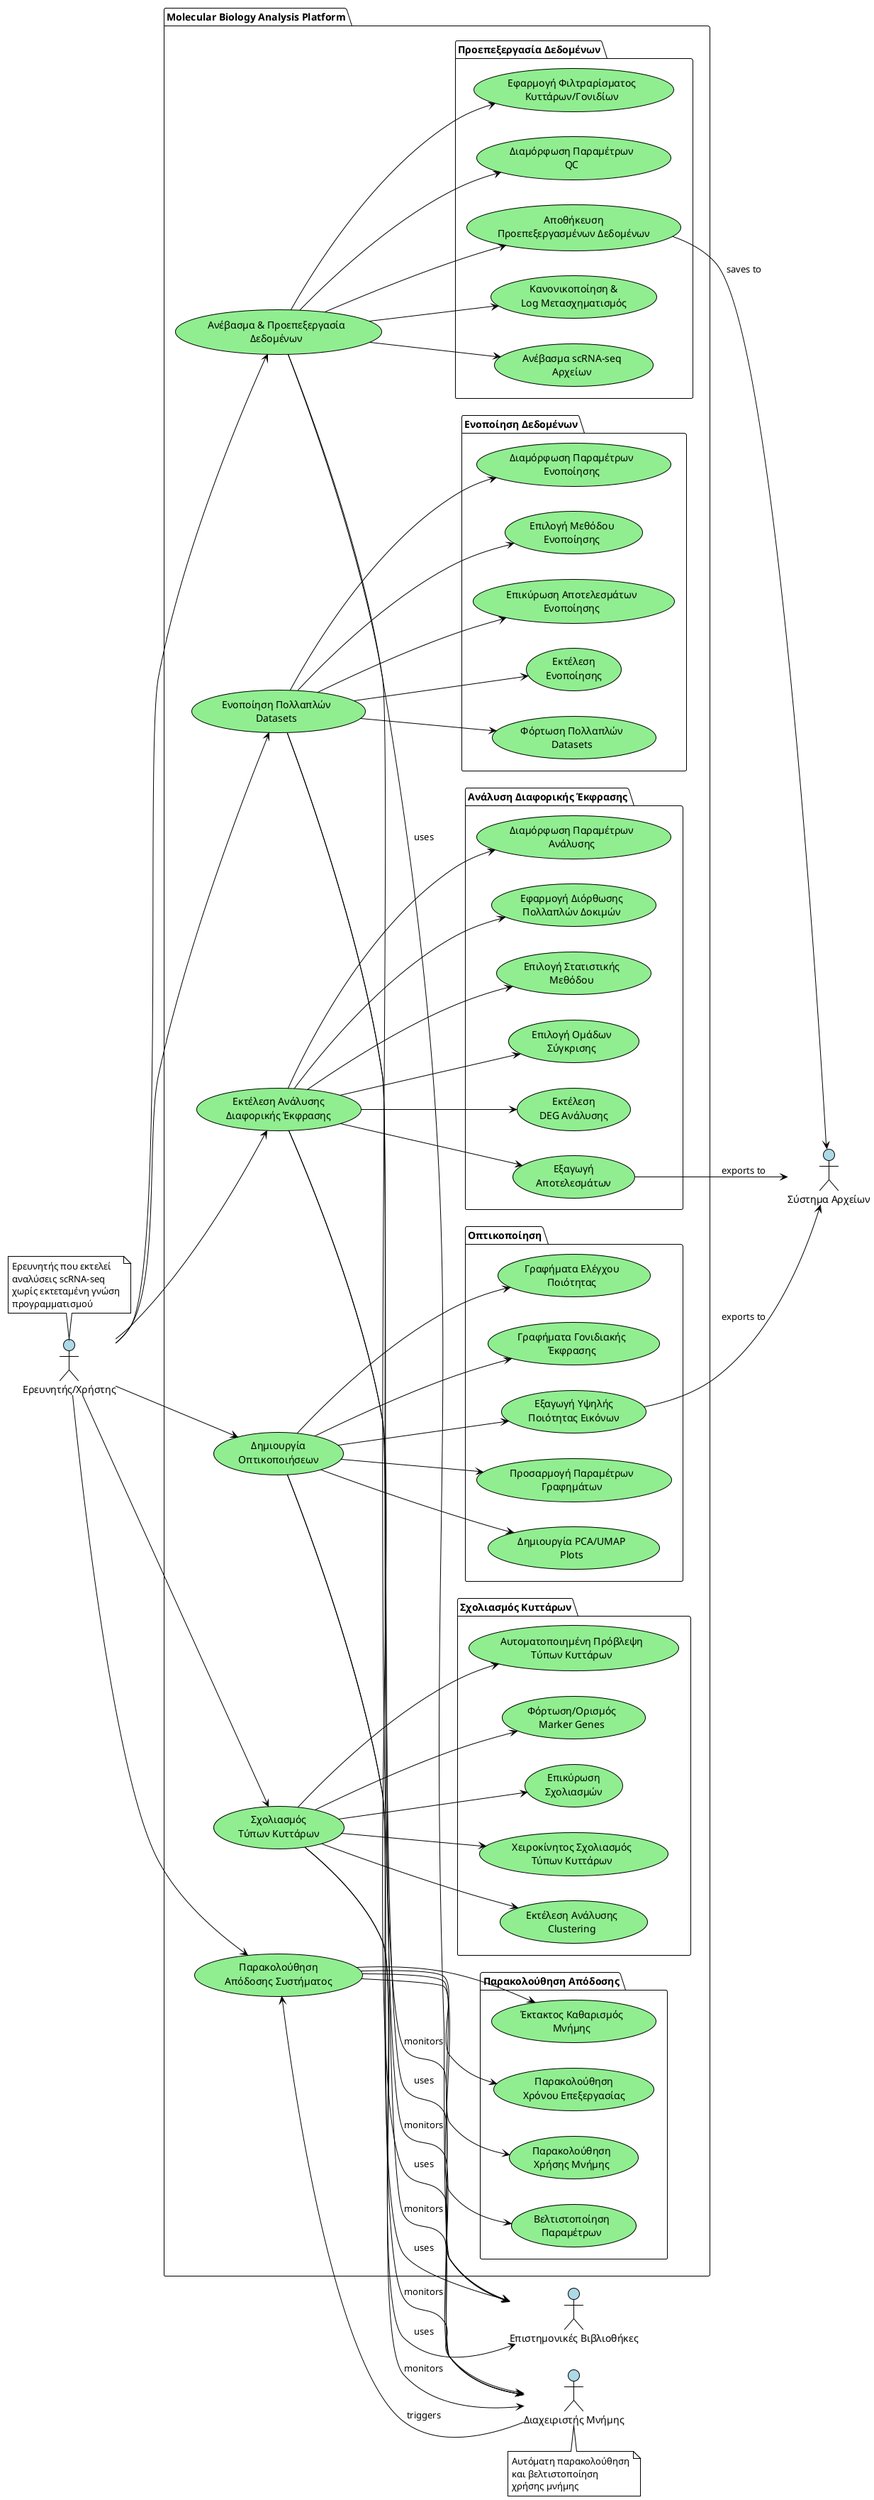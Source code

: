 @startuml MolecularBiologyApp_UseCases

!theme plain
skinparam backgroundColor white
skinparam usecaseBackgroundColor lightgreen
skinparam actorBackgroundColor lightblue

left to right direction

actor "Ερευνητής/Χρήστης" as User
actor "Διαχειριστής Μνήμης" as MemoryManager
actor "Επιστημονικές Βιβλιοθήκες" as ScientificLibs
actor "Σύστημα Αρχείων" as FileSystem

package "Molecular Biology Analysis Platform" {

    ' Main Use Cases
    usecase "Ανέβασμα & Προεπεξεργασία\nΔεδομένων" as UC1
    usecase "Ενοποίηση Πολλαπλών\nDatasets" as UC2
    usecase "Εκτέλεση Ανάλυσης\nΔιαφορικής Έκφρασης" as UC3
    usecase "Δημιουργία\nΟπτικοποιήσεων" as UC4
    usecase "Σχολιασμός\nΤύπων Κυττάρων" as UC5
    usecase "Παρακολούθηση\nΑπόδοσης Συστήματος" as UC6

    ' Data Preprocessing Sub-Use Cases
    package "Προεπεξεργασία Δεδομένων" {
        usecase "Ανέβασμα scRNA-seq\nΑρχείων" as UC1_1
        usecase "Διαμόρφωση Παραμέτρων\nQC" as UC1_2
        usecase "Εφαρμογή Φιλτραρίσματος\nΚυττάρων/Γονιδίων" as UC1_3
        usecase "Κανονικοποίηση &\nLog Μετασχηματισμός" as UC1_4
        usecase "Αποθήκευση\nΠροεπεξεργασμένων Δεδομένων" as UC1_5
    }

    ' Data Integration Sub-Use Cases
    package "Ενοποίηση Δεδομένων" {
        usecase "Φόρτωση Πολλαπλών\nDatasets" as UC2_1
        usecase "Επιλογή Μεθόδου\nΕνοποίησης" as UC2_2
        usecase "Διαμόρφωση Παραμέτρων\nΕνοποίησης" as UC2_3
        usecase "Εκτέλεση\nΕνοποίησης" as UC2_4
        usecase "Επικύρωση Αποτελεσμάτων\nΕνοποίησης" as UC2_5
    }

    ' DEG Analysis Sub-Use Cases
    package "Ανάλυση Διαφορικής Έκφρασης" {
        usecase "Επιλογή Ομάδων\nΣύγκρισης" as UC3_1
        usecase "Επιλογή Στατιστικής\nΜεθόδου" as UC3_2
        usecase "Διαμόρφωση Παραμέτρων\nΑνάλυσης" as UC3_3
        usecase "Εκτέλεση\nDEG Ανάλυσης" as UC3_4
        usecase "Εφαρμογή Διόρθωσης\nΠολλαπλών Δοκιμών" as UC3_5
        usecase "Εξαγωγή\nΑποτελεσμάτων" as UC3_6
    }

    ' Visualization Sub-Use Cases
    package "Οπτικοποίηση" {
        usecase "Δημιουργία PCA/UMAP\nPlots" as UC4_1
        usecase "Γραφήματα Γονιδιακής\nΈκφρασης" as UC4_2
        usecase "Γραφήματα Ελέγχου\nΠοιότητας" as UC4_3
        usecase "Προσαρμογή Παραμέτρων\nΓραφημάτων" as UC4_4
        usecase "Εξαγωγή Υψηλής\nΠοιότητας Εικόνων" as UC4_5
    }

    ' Cell Annotation Sub-Use Cases
    package "Σχολιασμός Κυττάρων" {
        usecase "Εκτέλεση Ανάλυσης\nClustering" as UC5_1
        usecase "Φόρτωση/Ορισμός\nMarker Genes" as UC5_2
        usecase "Αυτοματοποιημένη Πρόβλεψη\nΤύπων Κυττάρων" as UC5_3
        usecase "Χειροκίνητος Σχολιασμός\nΤύπων Κυττάρων" as UC5_4
        usecase "Επικύρωση\nΣχολιασμών" as UC5_5
    }

    ' Performance Monitoring Sub-Use Cases
    package "Παρακολούθηση Απόδοσης" {
        usecase "Παρακολούθηση\nΧρήσης Μνήμης" as UC6_1
        usecase "Παρακολούθηση\nΧρόνου Επεξεργασίας" as UC6_2
        usecase "Έκτακτος Καθαρισμός\nΜνήμης" as UC6_3
        usecase "Βελτιστοποίηση\nΠαραμέτρων" as UC6_4
    }
}

' User interactions
User --> UC1
User --> UC2
User --> UC3
User --> UC4
User --> UC5
User --> UC6

' Sub-use case relationships
UC1 --> UC1_1
UC1 --> UC1_2
UC1 --> UC1_3
UC1 --> UC1_4
UC1 --> UC1_5

UC2 --> UC2_1
UC2 --> UC2_2
UC2 --> UC2_3
UC2 --> UC2_4
UC2 --> UC2_5

UC3 --> UC3_1
UC3 --> UC3_2
UC3 --> UC3_3
UC3 --> UC3_4
UC3 --> UC3_5
UC3 --> UC3_6

UC4 --> UC4_1
UC4 --> UC4_2
UC4 --> UC4_3
UC4 --> UC4_4
UC4 --> UC4_5

UC5 --> UC5_1
UC5 --> UC5_2
UC5 --> UC5_3
UC5 --> UC5_4
UC5 --> UC5_5

UC6 --> UC6_1
UC6 --> UC6_2
UC6 --> UC6_3
UC6 --> UC6_4

' System interactions
UC1 --> MemoryManager : monitors
UC2 --> MemoryManager : monitors
UC3 --> MemoryManager : monitors
UC4 --> MemoryManager : monitors
UC5 --> MemoryManager : monitors

UC1 --> ScientificLibs : uses
UC2 --> ScientificLibs : uses
UC3 --> ScientificLibs : uses
UC4 --> ScientificLibs : uses
UC5 --> ScientificLibs : uses

UC1_5 --> FileSystem : saves to
UC3_6 --> FileSystem : exports to
UC4_5 --> FileSystem : exports to

MemoryManager --> UC6 : triggers

note top of User
    Ερευνητής που εκτελεί
    αναλύσεις scRNA-seq
    χωρίς εκτεταμένη γνώση
    προγραμματισμού
end note

note bottom of MemoryManager
    Αυτόματη παρακολούθηση
    και βελτιστοποίηση
    χρήσης μνήμης
end note

@enduml
